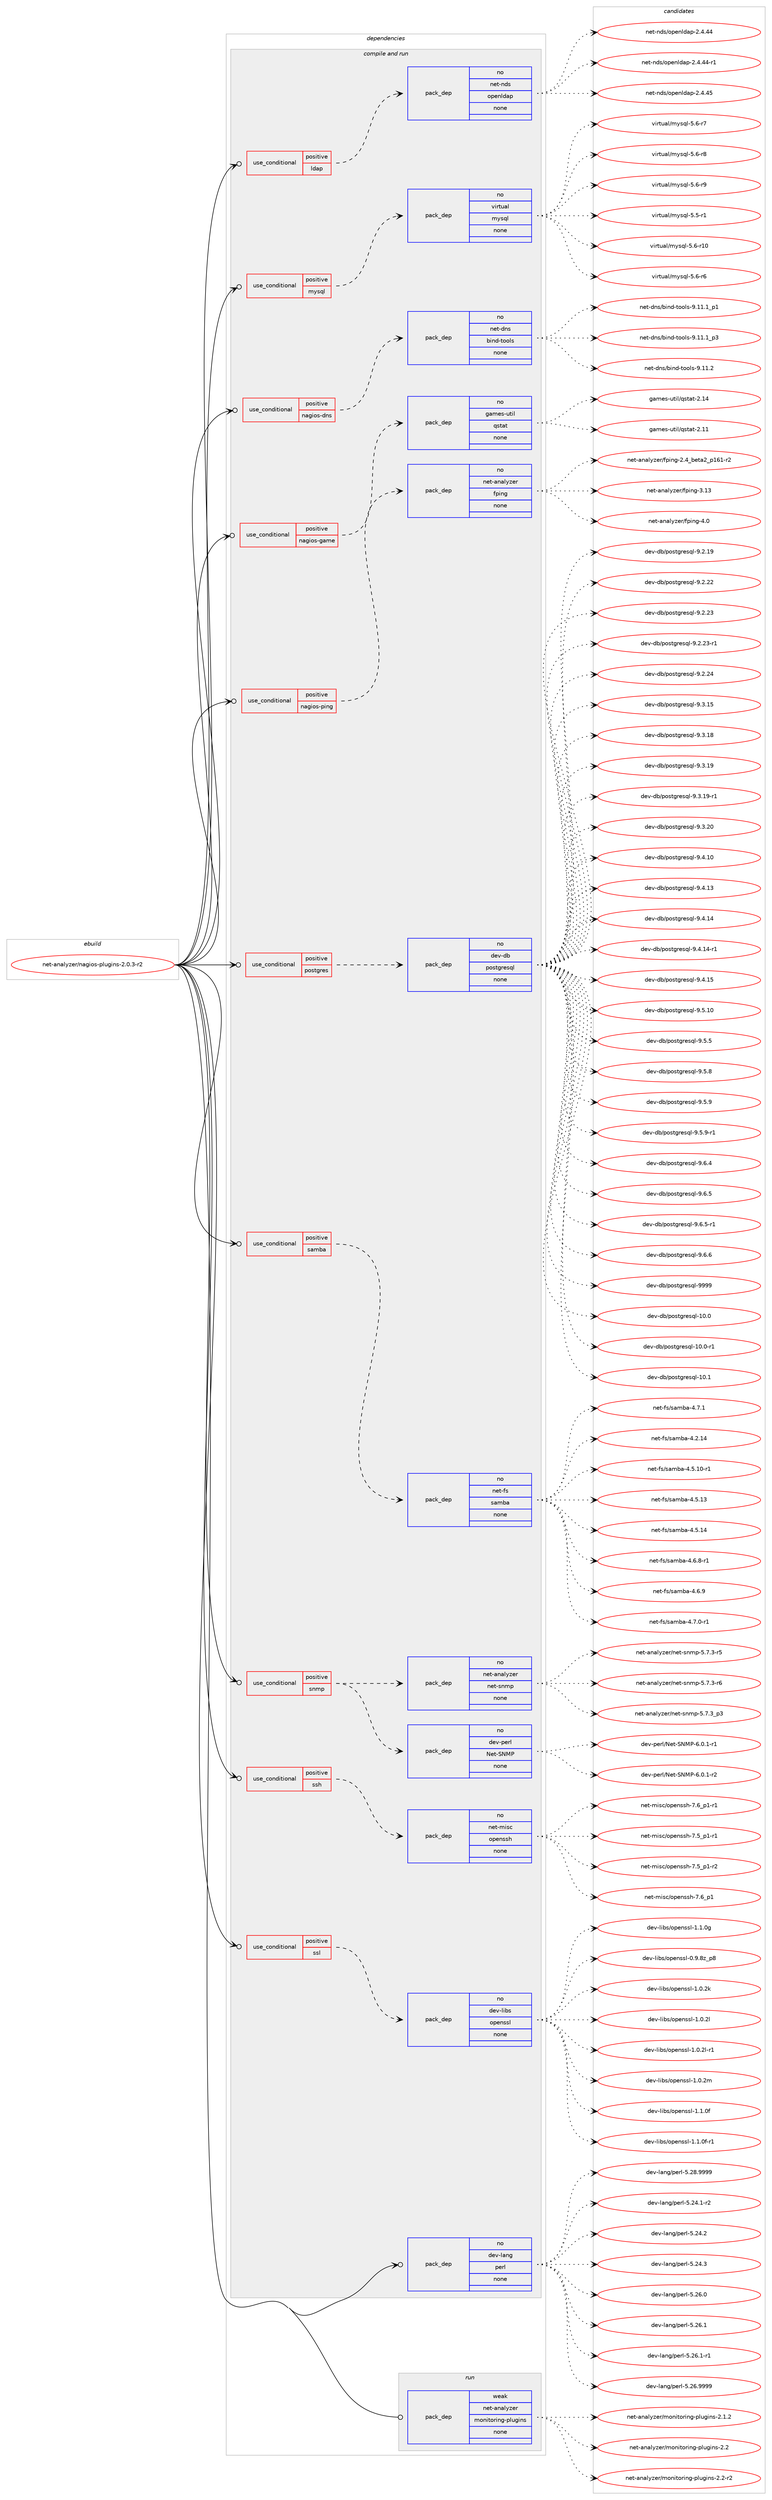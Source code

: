 digraph prolog {

# *************
# Graph options
# *************

newrank=true;
concentrate=true;
compound=true;
graph [rankdir=LR,fontname=Helvetica,fontsize=10,ranksep=1.5];#, ranksep=2.5, nodesep=0.2];
edge  [arrowhead=vee];
node  [fontname=Helvetica,fontsize=10];

# **********
# The ebuild
# **********

subgraph cluster_leftcol {
color=gray;
rank=same;
label=<<i>ebuild</i>>;
id [label="net-analyzer/nagios-plugins-2.0.3-r2", color=red, width=4, href="../net-analyzer/nagios-plugins-2.0.3-r2.svg"];
}

# ****************
# The dependencies
# ****************

subgraph cluster_midcol {
color=gray;
label=<<i>dependencies</i>>;
subgraph cluster_compile {
fillcolor="#eeeeee";
style=filled;
label=<<i>compile</i>>;
}
subgraph cluster_compileandrun {
fillcolor="#eeeeee";
style=filled;
label=<<i>compile and run</i>>;
subgraph cond98975 {
dependency401342 [label=<<TABLE BORDER="0" CELLBORDER="1" CELLSPACING="0" CELLPADDING="4"><TR><TD ROWSPAN="3" CELLPADDING="10">use_conditional</TD></TR><TR><TD>positive</TD></TR><TR><TD>ldap</TD></TR></TABLE>>, shape=none, color=red];
subgraph pack295830 {
dependency401343 [label=<<TABLE BORDER="0" CELLBORDER="1" CELLSPACING="0" CELLPADDING="4" WIDTH="220"><TR><TD ROWSPAN="6" CELLPADDING="30">pack_dep</TD></TR><TR><TD WIDTH="110">no</TD></TR><TR><TD>net-nds</TD></TR><TR><TD>openldap</TD></TR><TR><TD>none</TD></TR><TR><TD></TD></TR></TABLE>>, shape=none, color=blue];
}
dependency401342:e -> dependency401343:w [weight=20,style="dashed",arrowhead="vee"];
}
id:e -> dependency401342:w [weight=20,style="solid",arrowhead="odotvee"];
subgraph cond98976 {
dependency401344 [label=<<TABLE BORDER="0" CELLBORDER="1" CELLSPACING="0" CELLPADDING="4"><TR><TD ROWSPAN="3" CELLPADDING="10">use_conditional</TD></TR><TR><TD>positive</TD></TR><TR><TD>mysql</TD></TR></TABLE>>, shape=none, color=red];
subgraph pack295831 {
dependency401345 [label=<<TABLE BORDER="0" CELLBORDER="1" CELLSPACING="0" CELLPADDING="4" WIDTH="220"><TR><TD ROWSPAN="6" CELLPADDING="30">pack_dep</TD></TR><TR><TD WIDTH="110">no</TD></TR><TR><TD>virtual</TD></TR><TR><TD>mysql</TD></TR><TR><TD>none</TD></TR><TR><TD></TD></TR></TABLE>>, shape=none, color=blue];
}
dependency401344:e -> dependency401345:w [weight=20,style="dashed",arrowhead="vee"];
}
id:e -> dependency401344:w [weight=20,style="solid",arrowhead="odotvee"];
subgraph cond98977 {
dependency401346 [label=<<TABLE BORDER="0" CELLBORDER="1" CELLSPACING="0" CELLPADDING="4"><TR><TD ROWSPAN="3" CELLPADDING="10">use_conditional</TD></TR><TR><TD>positive</TD></TR><TR><TD>nagios-dns</TD></TR></TABLE>>, shape=none, color=red];
subgraph pack295832 {
dependency401347 [label=<<TABLE BORDER="0" CELLBORDER="1" CELLSPACING="0" CELLPADDING="4" WIDTH="220"><TR><TD ROWSPAN="6" CELLPADDING="30">pack_dep</TD></TR><TR><TD WIDTH="110">no</TD></TR><TR><TD>net-dns</TD></TR><TR><TD>bind-tools</TD></TR><TR><TD>none</TD></TR><TR><TD></TD></TR></TABLE>>, shape=none, color=blue];
}
dependency401346:e -> dependency401347:w [weight=20,style="dashed",arrowhead="vee"];
}
id:e -> dependency401346:w [weight=20,style="solid",arrowhead="odotvee"];
subgraph cond98978 {
dependency401348 [label=<<TABLE BORDER="0" CELLBORDER="1" CELLSPACING="0" CELLPADDING="4"><TR><TD ROWSPAN="3" CELLPADDING="10">use_conditional</TD></TR><TR><TD>positive</TD></TR><TR><TD>nagios-game</TD></TR></TABLE>>, shape=none, color=red];
subgraph pack295833 {
dependency401349 [label=<<TABLE BORDER="0" CELLBORDER="1" CELLSPACING="0" CELLPADDING="4" WIDTH="220"><TR><TD ROWSPAN="6" CELLPADDING="30">pack_dep</TD></TR><TR><TD WIDTH="110">no</TD></TR><TR><TD>games-util</TD></TR><TR><TD>qstat</TD></TR><TR><TD>none</TD></TR><TR><TD></TD></TR></TABLE>>, shape=none, color=blue];
}
dependency401348:e -> dependency401349:w [weight=20,style="dashed",arrowhead="vee"];
}
id:e -> dependency401348:w [weight=20,style="solid",arrowhead="odotvee"];
subgraph cond98979 {
dependency401350 [label=<<TABLE BORDER="0" CELLBORDER="1" CELLSPACING="0" CELLPADDING="4"><TR><TD ROWSPAN="3" CELLPADDING="10">use_conditional</TD></TR><TR><TD>positive</TD></TR><TR><TD>nagios-ping</TD></TR></TABLE>>, shape=none, color=red];
subgraph pack295834 {
dependency401351 [label=<<TABLE BORDER="0" CELLBORDER="1" CELLSPACING="0" CELLPADDING="4" WIDTH="220"><TR><TD ROWSPAN="6" CELLPADDING="30">pack_dep</TD></TR><TR><TD WIDTH="110">no</TD></TR><TR><TD>net-analyzer</TD></TR><TR><TD>fping</TD></TR><TR><TD>none</TD></TR><TR><TD></TD></TR></TABLE>>, shape=none, color=blue];
}
dependency401350:e -> dependency401351:w [weight=20,style="dashed",arrowhead="vee"];
}
id:e -> dependency401350:w [weight=20,style="solid",arrowhead="odotvee"];
subgraph cond98980 {
dependency401352 [label=<<TABLE BORDER="0" CELLBORDER="1" CELLSPACING="0" CELLPADDING="4"><TR><TD ROWSPAN="3" CELLPADDING="10">use_conditional</TD></TR><TR><TD>positive</TD></TR><TR><TD>postgres</TD></TR></TABLE>>, shape=none, color=red];
subgraph pack295835 {
dependency401353 [label=<<TABLE BORDER="0" CELLBORDER="1" CELLSPACING="0" CELLPADDING="4" WIDTH="220"><TR><TD ROWSPAN="6" CELLPADDING="30">pack_dep</TD></TR><TR><TD WIDTH="110">no</TD></TR><TR><TD>dev-db</TD></TR><TR><TD>postgresql</TD></TR><TR><TD>none</TD></TR><TR><TD></TD></TR></TABLE>>, shape=none, color=blue];
}
dependency401352:e -> dependency401353:w [weight=20,style="dashed",arrowhead="vee"];
}
id:e -> dependency401352:w [weight=20,style="solid",arrowhead="odotvee"];
subgraph cond98981 {
dependency401354 [label=<<TABLE BORDER="0" CELLBORDER="1" CELLSPACING="0" CELLPADDING="4"><TR><TD ROWSPAN="3" CELLPADDING="10">use_conditional</TD></TR><TR><TD>positive</TD></TR><TR><TD>samba</TD></TR></TABLE>>, shape=none, color=red];
subgraph pack295836 {
dependency401355 [label=<<TABLE BORDER="0" CELLBORDER="1" CELLSPACING="0" CELLPADDING="4" WIDTH="220"><TR><TD ROWSPAN="6" CELLPADDING="30">pack_dep</TD></TR><TR><TD WIDTH="110">no</TD></TR><TR><TD>net-fs</TD></TR><TR><TD>samba</TD></TR><TR><TD>none</TD></TR><TR><TD></TD></TR></TABLE>>, shape=none, color=blue];
}
dependency401354:e -> dependency401355:w [weight=20,style="dashed",arrowhead="vee"];
}
id:e -> dependency401354:w [weight=20,style="solid",arrowhead="odotvee"];
subgraph cond98982 {
dependency401356 [label=<<TABLE BORDER="0" CELLBORDER="1" CELLSPACING="0" CELLPADDING="4"><TR><TD ROWSPAN="3" CELLPADDING="10">use_conditional</TD></TR><TR><TD>positive</TD></TR><TR><TD>snmp</TD></TR></TABLE>>, shape=none, color=red];
subgraph pack295837 {
dependency401357 [label=<<TABLE BORDER="0" CELLBORDER="1" CELLSPACING="0" CELLPADDING="4" WIDTH="220"><TR><TD ROWSPAN="6" CELLPADDING="30">pack_dep</TD></TR><TR><TD WIDTH="110">no</TD></TR><TR><TD>dev-perl</TD></TR><TR><TD>Net-SNMP</TD></TR><TR><TD>none</TD></TR><TR><TD></TD></TR></TABLE>>, shape=none, color=blue];
}
dependency401356:e -> dependency401357:w [weight=20,style="dashed",arrowhead="vee"];
subgraph pack295838 {
dependency401358 [label=<<TABLE BORDER="0" CELLBORDER="1" CELLSPACING="0" CELLPADDING="4" WIDTH="220"><TR><TD ROWSPAN="6" CELLPADDING="30">pack_dep</TD></TR><TR><TD WIDTH="110">no</TD></TR><TR><TD>net-analyzer</TD></TR><TR><TD>net-snmp</TD></TR><TR><TD>none</TD></TR><TR><TD></TD></TR></TABLE>>, shape=none, color=blue];
}
dependency401356:e -> dependency401358:w [weight=20,style="dashed",arrowhead="vee"];
}
id:e -> dependency401356:w [weight=20,style="solid",arrowhead="odotvee"];
subgraph cond98983 {
dependency401359 [label=<<TABLE BORDER="0" CELLBORDER="1" CELLSPACING="0" CELLPADDING="4"><TR><TD ROWSPAN="3" CELLPADDING="10">use_conditional</TD></TR><TR><TD>positive</TD></TR><TR><TD>ssh</TD></TR></TABLE>>, shape=none, color=red];
subgraph pack295839 {
dependency401360 [label=<<TABLE BORDER="0" CELLBORDER="1" CELLSPACING="0" CELLPADDING="4" WIDTH="220"><TR><TD ROWSPAN="6" CELLPADDING="30">pack_dep</TD></TR><TR><TD WIDTH="110">no</TD></TR><TR><TD>net-misc</TD></TR><TR><TD>openssh</TD></TR><TR><TD>none</TD></TR><TR><TD></TD></TR></TABLE>>, shape=none, color=blue];
}
dependency401359:e -> dependency401360:w [weight=20,style="dashed",arrowhead="vee"];
}
id:e -> dependency401359:w [weight=20,style="solid",arrowhead="odotvee"];
subgraph cond98984 {
dependency401361 [label=<<TABLE BORDER="0" CELLBORDER="1" CELLSPACING="0" CELLPADDING="4"><TR><TD ROWSPAN="3" CELLPADDING="10">use_conditional</TD></TR><TR><TD>positive</TD></TR><TR><TD>ssl</TD></TR></TABLE>>, shape=none, color=red];
subgraph pack295840 {
dependency401362 [label=<<TABLE BORDER="0" CELLBORDER="1" CELLSPACING="0" CELLPADDING="4" WIDTH="220"><TR><TD ROWSPAN="6" CELLPADDING="30">pack_dep</TD></TR><TR><TD WIDTH="110">no</TD></TR><TR><TD>dev-libs</TD></TR><TR><TD>openssl</TD></TR><TR><TD>none</TD></TR><TR><TD></TD></TR></TABLE>>, shape=none, color=blue];
}
dependency401361:e -> dependency401362:w [weight=20,style="dashed",arrowhead="vee"];
}
id:e -> dependency401361:w [weight=20,style="solid",arrowhead="odotvee"];
subgraph pack295841 {
dependency401363 [label=<<TABLE BORDER="0" CELLBORDER="1" CELLSPACING="0" CELLPADDING="4" WIDTH="220"><TR><TD ROWSPAN="6" CELLPADDING="30">pack_dep</TD></TR><TR><TD WIDTH="110">no</TD></TR><TR><TD>dev-lang</TD></TR><TR><TD>perl</TD></TR><TR><TD>none</TD></TR><TR><TD></TD></TR></TABLE>>, shape=none, color=blue];
}
id:e -> dependency401363:w [weight=20,style="solid",arrowhead="odotvee"];
}
subgraph cluster_run {
fillcolor="#eeeeee";
style=filled;
label=<<i>run</i>>;
subgraph pack295842 {
dependency401364 [label=<<TABLE BORDER="0" CELLBORDER="1" CELLSPACING="0" CELLPADDING="4" WIDTH="220"><TR><TD ROWSPAN="6" CELLPADDING="30">pack_dep</TD></TR><TR><TD WIDTH="110">weak</TD></TR><TR><TD>net-analyzer</TD></TR><TR><TD>monitoring-plugins</TD></TR><TR><TD>none</TD></TR><TR><TD></TD></TR></TABLE>>, shape=none, color=blue];
}
id:e -> dependency401364:w [weight=20,style="solid",arrowhead="odot"];
}
}

# **************
# The candidates
# **************

subgraph cluster_choices {
rank=same;
color=gray;
label=<<i>candidates</i>>;

subgraph choice295830 {
color=black;
nodesep=1;
choice11010111645110100115471111121011101081009711245504652465252 [label="net-nds/openldap-2.4.44", color=red, width=4,href="../net-nds/openldap-2.4.44.svg"];
choice110101116451101001154711111210111010810097112455046524652524511449 [label="net-nds/openldap-2.4.44-r1", color=red, width=4,href="../net-nds/openldap-2.4.44-r1.svg"];
choice11010111645110100115471111121011101081009711245504652465253 [label="net-nds/openldap-2.4.45", color=red, width=4,href="../net-nds/openldap-2.4.45.svg"];
dependency401343:e -> choice11010111645110100115471111121011101081009711245504652465252:w [style=dotted,weight="100"];
dependency401343:e -> choice110101116451101001154711111210111010810097112455046524652524511449:w [style=dotted,weight="100"];
dependency401343:e -> choice11010111645110100115471111121011101081009711245504652465253:w [style=dotted,weight="100"];
}
subgraph choice295831 {
color=black;
nodesep=1;
choice1181051141161179710847109121115113108455346534511449 [label="virtual/mysql-5.5-r1", color=red, width=4,href="../virtual/mysql-5.5-r1.svg"];
choice118105114116117971084710912111511310845534654451144948 [label="virtual/mysql-5.6-r10", color=red, width=4,href="../virtual/mysql-5.6-r10.svg"];
choice1181051141161179710847109121115113108455346544511454 [label="virtual/mysql-5.6-r6", color=red, width=4,href="../virtual/mysql-5.6-r6.svg"];
choice1181051141161179710847109121115113108455346544511455 [label="virtual/mysql-5.6-r7", color=red, width=4,href="../virtual/mysql-5.6-r7.svg"];
choice1181051141161179710847109121115113108455346544511456 [label="virtual/mysql-5.6-r8", color=red, width=4,href="../virtual/mysql-5.6-r8.svg"];
choice1181051141161179710847109121115113108455346544511457 [label="virtual/mysql-5.6-r9", color=red, width=4,href="../virtual/mysql-5.6-r9.svg"];
dependency401345:e -> choice1181051141161179710847109121115113108455346534511449:w [style=dotted,weight="100"];
dependency401345:e -> choice118105114116117971084710912111511310845534654451144948:w [style=dotted,weight="100"];
dependency401345:e -> choice1181051141161179710847109121115113108455346544511454:w [style=dotted,weight="100"];
dependency401345:e -> choice1181051141161179710847109121115113108455346544511455:w [style=dotted,weight="100"];
dependency401345:e -> choice1181051141161179710847109121115113108455346544511456:w [style=dotted,weight="100"];
dependency401345:e -> choice1181051141161179710847109121115113108455346544511457:w [style=dotted,weight="100"];
}
subgraph choice295832 {
color=black;
nodesep=1;
choice11010111645100110115479810511010045116111111108115455746494946499511249 [label="net-dns/bind-tools-9.11.1_p1", color=red, width=4,href="../net-dns/bind-tools-9.11.1_p1.svg"];
choice11010111645100110115479810511010045116111111108115455746494946499511251 [label="net-dns/bind-tools-9.11.1_p3", color=red, width=4,href="../net-dns/bind-tools-9.11.1_p3.svg"];
choice1101011164510011011547981051101004511611111110811545574649494650 [label="net-dns/bind-tools-9.11.2", color=red, width=4,href="../net-dns/bind-tools-9.11.2.svg"];
dependency401347:e -> choice11010111645100110115479810511010045116111111108115455746494946499511249:w [style=dotted,weight="100"];
dependency401347:e -> choice11010111645100110115479810511010045116111111108115455746494946499511251:w [style=dotted,weight="100"];
dependency401347:e -> choice1101011164510011011547981051101004511611111110811545574649494650:w [style=dotted,weight="100"];
}
subgraph choice295833 {
color=black;
nodesep=1;
choice103971091011154511711610510847113115116971164550464949 [label="games-util/qstat-2.11", color=red, width=4,href="../games-util/qstat-2.11.svg"];
choice103971091011154511711610510847113115116971164550464952 [label="games-util/qstat-2.14", color=red, width=4,href="../games-util/qstat-2.14.svg"];
dependency401349:e -> choice103971091011154511711610510847113115116971164550464949:w [style=dotted,weight="100"];
dependency401349:e -> choice103971091011154511711610510847113115116971164550464952:w [style=dotted,weight="100"];
}
subgraph choice295834 {
color=black;
nodesep=1;
choice110101116459711097108121122101114471021121051101034550465295981011169750951124954494511450 [label="net-analyzer/fping-2.4_beta2_p161-r2", color=red, width=4,href="../net-analyzer/fping-2.4_beta2_p161-r2.svg"];
choice110101116459711097108121122101114471021121051101034551464951 [label="net-analyzer/fping-3.13", color=red, width=4,href="../net-analyzer/fping-3.13.svg"];
choice1101011164597110971081211221011144710211210511010345524648 [label="net-analyzer/fping-4.0", color=red, width=4,href="../net-analyzer/fping-4.0.svg"];
dependency401351:e -> choice110101116459711097108121122101114471021121051101034550465295981011169750951124954494511450:w [style=dotted,weight="100"];
dependency401351:e -> choice110101116459711097108121122101114471021121051101034551464951:w [style=dotted,weight="100"];
dependency401351:e -> choice1101011164597110971081211221011144710211210511010345524648:w [style=dotted,weight="100"];
}
subgraph choice295835 {
color=black;
nodesep=1;
choice1001011184510098471121111151161031141011151131084549484648 [label="dev-db/postgresql-10.0", color=red, width=4,href="../dev-db/postgresql-10.0.svg"];
choice10010111845100984711211111511610311410111511310845494846484511449 [label="dev-db/postgresql-10.0-r1", color=red, width=4,href="../dev-db/postgresql-10.0-r1.svg"];
choice1001011184510098471121111151161031141011151131084549484649 [label="dev-db/postgresql-10.1", color=red, width=4,href="../dev-db/postgresql-10.1.svg"];
choice10010111845100984711211111511610311410111511310845574650464957 [label="dev-db/postgresql-9.2.19", color=red, width=4,href="../dev-db/postgresql-9.2.19.svg"];
choice10010111845100984711211111511610311410111511310845574650465050 [label="dev-db/postgresql-9.2.22", color=red, width=4,href="../dev-db/postgresql-9.2.22.svg"];
choice10010111845100984711211111511610311410111511310845574650465051 [label="dev-db/postgresql-9.2.23", color=red, width=4,href="../dev-db/postgresql-9.2.23.svg"];
choice100101118451009847112111115116103114101115113108455746504650514511449 [label="dev-db/postgresql-9.2.23-r1", color=red, width=4,href="../dev-db/postgresql-9.2.23-r1.svg"];
choice10010111845100984711211111511610311410111511310845574650465052 [label="dev-db/postgresql-9.2.24", color=red, width=4,href="../dev-db/postgresql-9.2.24.svg"];
choice10010111845100984711211111511610311410111511310845574651464953 [label="dev-db/postgresql-9.3.15", color=red, width=4,href="../dev-db/postgresql-9.3.15.svg"];
choice10010111845100984711211111511610311410111511310845574651464956 [label="dev-db/postgresql-9.3.18", color=red, width=4,href="../dev-db/postgresql-9.3.18.svg"];
choice10010111845100984711211111511610311410111511310845574651464957 [label="dev-db/postgresql-9.3.19", color=red, width=4,href="../dev-db/postgresql-9.3.19.svg"];
choice100101118451009847112111115116103114101115113108455746514649574511449 [label="dev-db/postgresql-9.3.19-r1", color=red, width=4,href="../dev-db/postgresql-9.3.19-r1.svg"];
choice10010111845100984711211111511610311410111511310845574651465048 [label="dev-db/postgresql-9.3.20", color=red, width=4,href="../dev-db/postgresql-9.3.20.svg"];
choice10010111845100984711211111511610311410111511310845574652464948 [label="dev-db/postgresql-9.4.10", color=red, width=4,href="../dev-db/postgresql-9.4.10.svg"];
choice10010111845100984711211111511610311410111511310845574652464951 [label="dev-db/postgresql-9.4.13", color=red, width=4,href="../dev-db/postgresql-9.4.13.svg"];
choice10010111845100984711211111511610311410111511310845574652464952 [label="dev-db/postgresql-9.4.14", color=red, width=4,href="../dev-db/postgresql-9.4.14.svg"];
choice100101118451009847112111115116103114101115113108455746524649524511449 [label="dev-db/postgresql-9.4.14-r1", color=red, width=4,href="../dev-db/postgresql-9.4.14-r1.svg"];
choice10010111845100984711211111511610311410111511310845574652464953 [label="dev-db/postgresql-9.4.15", color=red, width=4,href="../dev-db/postgresql-9.4.15.svg"];
choice10010111845100984711211111511610311410111511310845574653464948 [label="dev-db/postgresql-9.5.10", color=red, width=4,href="../dev-db/postgresql-9.5.10.svg"];
choice100101118451009847112111115116103114101115113108455746534653 [label="dev-db/postgresql-9.5.5", color=red, width=4,href="../dev-db/postgresql-9.5.5.svg"];
choice100101118451009847112111115116103114101115113108455746534656 [label="dev-db/postgresql-9.5.8", color=red, width=4,href="../dev-db/postgresql-9.5.8.svg"];
choice100101118451009847112111115116103114101115113108455746534657 [label="dev-db/postgresql-9.5.9", color=red, width=4,href="../dev-db/postgresql-9.5.9.svg"];
choice1001011184510098471121111151161031141011151131084557465346574511449 [label="dev-db/postgresql-9.5.9-r1", color=red, width=4,href="../dev-db/postgresql-9.5.9-r1.svg"];
choice100101118451009847112111115116103114101115113108455746544652 [label="dev-db/postgresql-9.6.4", color=red, width=4,href="../dev-db/postgresql-9.6.4.svg"];
choice100101118451009847112111115116103114101115113108455746544653 [label="dev-db/postgresql-9.6.5", color=red, width=4,href="../dev-db/postgresql-9.6.5.svg"];
choice1001011184510098471121111151161031141011151131084557465446534511449 [label="dev-db/postgresql-9.6.5-r1", color=red, width=4,href="../dev-db/postgresql-9.6.5-r1.svg"];
choice100101118451009847112111115116103114101115113108455746544654 [label="dev-db/postgresql-9.6.6", color=red, width=4,href="../dev-db/postgresql-9.6.6.svg"];
choice1001011184510098471121111151161031141011151131084557575757 [label="dev-db/postgresql-9999", color=red, width=4,href="../dev-db/postgresql-9999.svg"];
dependency401353:e -> choice1001011184510098471121111151161031141011151131084549484648:w [style=dotted,weight="100"];
dependency401353:e -> choice10010111845100984711211111511610311410111511310845494846484511449:w [style=dotted,weight="100"];
dependency401353:e -> choice1001011184510098471121111151161031141011151131084549484649:w [style=dotted,weight="100"];
dependency401353:e -> choice10010111845100984711211111511610311410111511310845574650464957:w [style=dotted,weight="100"];
dependency401353:e -> choice10010111845100984711211111511610311410111511310845574650465050:w [style=dotted,weight="100"];
dependency401353:e -> choice10010111845100984711211111511610311410111511310845574650465051:w [style=dotted,weight="100"];
dependency401353:e -> choice100101118451009847112111115116103114101115113108455746504650514511449:w [style=dotted,weight="100"];
dependency401353:e -> choice10010111845100984711211111511610311410111511310845574650465052:w [style=dotted,weight="100"];
dependency401353:e -> choice10010111845100984711211111511610311410111511310845574651464953:w [style=dotted,weight="100"];
dependency401353:e -> choice10010111845100984711211111511610311410111511310845574651464956:w [style=dotted,weight="100"];
dependency401353:e -> choice10010111845100984711211111511610311410111511310845574651464957:w [style=dotted,weight="100"];
dependency401353:e -> choice100101118451009847112111115116103114101115113108455746514649574511449:w [style=dotted,weight="100"];
dependency401353:e -> choice10010111845100984711211111511610311410111511310845574651465048:w [style=dotted,weight="100"];
dependency401353:e -> choice10010111845100984711211111511610311410111511310845574652464948:w [style=dotted,weight="100"];
dependency401353:e -> choice10010111845100984711211111511610311410111511310845574652464951:w [style=dotted,weight="100"];
dependency401353:e -> choice10010111845100984711211111511610311410111511310845574652464952:w [style=dotted,weight="100"];
dependency401353:e -> choice100101118451009847112111115116103114101115113108455746524649524511449:w [style=dotted,weight="100"];
dependency401353:e -> choice10010111845100984711211111511610311410111511310845574652464953:w [style=dotted,weight="100"];
dependency401353:e -> choice10010111845100984711211111511610311410111511310845574653464948:w [style=dotted,weight="100"];
dependency401353:e -> choice100101118451009847112111115116103114101115113108455746534653:w [style=dotted,weight="100"];
dependency401353:e -> choice100101118451009847112111115116103114101115113108455746534656:w [style=dotted,weight="100"];
dependency401353:e -> choice100101118451009847112111115116103114101115113108455746534657:w [style=dotted,weight="100"];
dependency401353:e -> choice1001011184510098471121111151161031141011151131084557465346574511449:w [style=dotted,weight="100"];
dependency401353:e -> choice100101118451009847112111115116103114101115113108455746544652:w [style=dotted,weight="100"];
dependency401353:e -> choice100101118451009847112111115116103114101115113108455746544653:w [style=dotted,weight="100"];
dependency401353:e -> choice1001011184510098471121111151161031141011151131084557465446534511449:w [style=dotted,weight="100"];
dependency401353:e -> choice100101118451009847112111115116103114101115113108455746544654:w [style=dotted,weight="100"];
dependency401353:e -> choice1001011184510098471121111151161031141011151131084557575757:w [style=dotted,weight="100"];
}
subgraph choice295836 {
color=black;
nodesep=1;
choice110101116451021154711597109989745524650464952 [label="net-fs/samba-4.2.14", color=red, width=4,href="../net-fs/samba-4.2.14.svg"];
choice1101011164510211547115971099897455246534649484511449 [label="net-fs/samba-4.5.10-r1", color=red, width=4,href="../net-fs/samba-4.5.10-r1.svg"];
choice110101116451021154711597109989745524653464951 [label="net-fs/samba-4.5.13", color=red, width=4,href="../net-fs/samba-4.5.13.svg"];
choice110101116451021154711597109989745524653464952 [label="net-fs/samba-4.5.14", color=red, width=4,href="../net-fs/samba-4.5.14.svg"];
choice11010111645102115471159710998974552465446564511449 [label="net-fs/samba-4.6.8-r1", color=red, width=4,href="../net-fs/samba-4.6.8-r1.svg"];
choice1101011164510211547115971099897455246544657 [label="net-fs/samba-4.6.9", color=red, width=4,href="../net-fs/samba-4.6.9.svg"];
choice11010111645102115471159710998974552465546484511449 [label="net-fs/samba-4.7.0-r1", color=red, width=4,href="../net-fs/samba-4.7.0-r1.svg"];
choice1101011164510211547115971099897455246554649 [label="net-fs/samba-4.7.1", color=red, width=4,href="../net-fs/samba-4.7.1.svg"];
dependency401355:e -> choice110101116451021154711597109989745524650464952:w [style=dotted,weight="100"];
dependency401355:e -> choice1101011164510211547115971099897455246534649484511449:w [style=dotted,weight="100"];
dependency401355:e -> choice110101116451021154711597109989745524653464951:w [style=dotted,weight="100"];
dependency401355:e -> choice110101116451021154711597109989745524653464952:w [style=dotted,weight="100"];
dependency401355:e -> choice11010111645102115471159710998974552465446564511449:w [style=dotted,weight="100"];
dependency401355:e -> choice1101011164510211547115971099897455246544657:w [style=dotted,weight="100"];
dependency401355:e -> choice11010111645102115471159710998974552465546484511449:w [style=dotted,weight="100"];
dependency401355:e -> choice1101011164510211547115971099897455246554649:w [style=dotted,weight="100"];
}
subgraph choice295837 {
color=black;
nodesep=1;
choice10010111845112101114108477810111645837877804554464846494511449 [label="dev-perl/Net-SNMP-6.0.1-r1", color=red, width=4,href="../dev-perl/Net-SNMP-6.0.1-r1.svg"];
choice10010111845112101114108477810111645837877804554464846494511450 [label="dev-perl/Net-SNMP-6.0.1-r2", color=red, width=4,href="../dev-perl/Net-SNMP-6.0.1-r2.svg"];
dependency401357:e -> choice10010111845112101114108477810111645837877804554464846494511449:w [style=dotted,weight="100"];
dependency401357:e -> choice10010111845112101114108477810111645837877804554464846494511450:w [style=dotted,weight="100"];
}
subgraph choice295838 {
color=black;
nodesep=1;
choice11010111645971109710812112210111447110101116451151101091124553465546514511453 [label="net-analyzer/net-snmp-5.7.3-r5", color=red, width=4,href="../net-analyzer/net-snmp-5.7.3-r5.svg"];
choice11010111645971109710812112210111447110101116451151101091124553465546514511454 [label="net-analyzer/net-snmp-5.7.3-r6", color=red, width=4,href="../net-analyzer/net-snmp-5.7.3-r6.svg"];
choice11010111645971109710812112210111447110101116451151101091124553465546519511251 [label="net-analyzer/net-snmp-5.7.3_p3", color=red, width=4,href="../net-analyzer/net-snmp-5.7.3_p3.svg"];
dependency401358:e -> choice11010111645971109710812112210111447110101116451151101091124553465546514511453:w [style=dotted,weight="100"];
dependency401358:e -> choice11010111645971109710812112210111447110101116451151101091124553465546514511454:w [style=dotted,weight="100"];
dependency401358:e -> choice11010111645971109710812112210111447110101116451151101091124553465546519511251:w [style=dotted,weight="100"];
}
subgraph choice295839 {
color=black;
nodesep=1;
choice1101011164510910511599471111121011101151151044555465395112494511449 [label="net-misc/openssh-7.5_p1-r1", color=red, width=4,href="../net-misc/openssh-7.5_p1-r1.svg"];
choice1101011164510910511599471111121011101151151044555465395112494511450 [label="net-misc/openssh-7.5_p1-r2", color=red, width=4,href="../net-misc/openssh-7.5_p1-r2.svg"];
choice110101116451091051159947111112101110115115104455546549511249 [label="net-misc/openssh-7.6_p1", color=red, width=4,href="../net-misc/openssh-7.6_p1.svg"];
choice1101011164510910511599471111121011101151151044555465495112494511449 [label="net-misc/openssh-7.6_p1-r1", color=red, width=4,href="../net-misc/openssh-7.6_p1-r1.svg"];
dependency401360:e -> choice1101011164510910511599471111121011101151151044555465395112494511449:w [style=dotted,weight="100"];
dependency401360:e -> choice1101011164510910511599471111121011101151151044555465395112494511450:w [style=dotted,weight="100"];
dependency401360:e -> choice110101116451091051159947111112101110115115104455546549511249:w [style=dotted,weight="100"];
dependency401360:e -> choice1101011164510910511599471111121011101151151044555465495112494511449:w [style=dotted,weight="100"];
}
subgraph choice295840 {
color=black;
nodesep=1;
choice1001011184510810598115471111121011101151151084548465746561229511256 [label="dev-libs/openssl-0.9.8z_p8", color=red, width=4,href="../dev-libs/openssl-0.9.8z_p8.svg"];
choice100101118451081059811547111112101110115115108454946484650107 [label="dev-libs/openssl-1.0.2k", color=red, width=4,href="../dev-libs/openssl-1.0.2k.svg"];
choice100101118451081059811547111112101110115115108454946484650108 [label="dev-libs/openssl-1.0.2l", color=red, width=4,href="../dev-libs/openssl-1.0.2l.svg"];
choice1001011184510810598115471111121011101151151084549464846501084511449 [label="dev-libs/openssl-1.0.2l-r1", color=red, width=4,href="../dev-libs/openssl-1.0.2l-r1.svg"];
choice100101118451081059811547111112101110115115108454946484650109 [label="dev-libs/openssl-1.0.2m", color=red, width=4,href="../dev-libs/openssl-1.0.2m.svg"];
choice100101118451081059811547111112101110115115108454946494648102 [label="dev-libs/openssl-1.1.0f", color=red, width=4,href="../dev-libs/openssl-1.1.0f.svg"];
choice1001011184510810598115471111121011101151151084549464946481024511449 [label="dev-libs/openssl-1.1.0f-r1", color=red, width=4,href="../dev-libs/openssl-1.1.0f-r1.svg"];
choice100101118451081059811547111112101110115115108454946494648103 [label="dev-libs/openssl-1.1.0g", color=red, width=4,href="../dev-libs/openssl-1.1.0g.svg"];
dependency401362:e -> choice1001011184510810598115471111121011101151151084548465746561229511256:w [style=dotted,weight="100"];
dependency401362:e -> choice100101118451081059811547111112101110115115108454946484650107:w [style=dotted,weight="100"];
dependency401362:e -> choice100101118451081059811547111112101110115115108454946484650108:w [style=dotted,weight="100"];
dependency401362:e -> choice1001011184510810598115471111121011101151151084549464846501084511449:w [style=dotted,weight="100"];
dependency401362:e -> choice100101118451081059811547111112101110115115108454946484650109:w [style=dotted,weight="100"];
dependency401362:e -> choice100101118451081059811547111112101110115115108454946494648102:w [style=dotted,weight="100"];
dependency401362:e -> choice1001011184510810598115471111121011101151151084549464946481024511449:w [style=dotted,weight="100"];
dependency401362:e -> choice100101118451081059811547111112101110115115108454946494648103:w [style=dotted,weight="100"];
}
subgraph choice295841 {
color=black;
nodesep=1;
choice100101118451089711010347112101114108455346505246494511450 [label="dev-lang/perl-5.24.1-r2", color=red, width=4,href="../dev-lang/perl-5.24.1-r2.svg"];
choice10010111845108971101034711210111410845534650524650 [label="dev-lang/perl-5.24.2", color=red, width=4,href="../dev-lang/perl-5.24.2.svg"];
choice10010111845108971101034711210111410845534650524651 [label="dev-lang/perl-5.24.3", color=red, width=4,href="../dev-lang/perl-5.24.3.svg"];
choice10010111845108971101034711210111410845534650544648 [label="dev-lang/perl-5.26.0", color=red, width=4,href="../dev-lang/perl-5.26.0.svg"];
choice10010111845108971101034711210111410845534650544649 [label="dev-lang/perl-5.26.1", color=red, width=4,href="../dev-lang/perl-5.26.1.svg"];
choice100101118451089711010347112101114108455346505446494511449 [label="dev-lang/perl-5.26.1-r1", color=red, width=4,href="../dev-lang/perl-5.26.1-r1.svg"];
choice10010111845108971101034711210111410845534650544657575757 [label="dev-lang/perl-5.26.9999", color=red, width=4,href="../dev-lang/perl-5.26.9999.svg"];
choice10010111845108971101034711210111410845534650564657575757 [label="dev-lang/perl-5.28.9999", color=red, width=4,href="../dev-lang/perl-5.28.9999.svg"];
dependency401363:e -> choice100101118451089711010347112101114108455346505246494511450:w [style=dotted,weight="100"];
dependency401363:e -> choice10010111845108971101034711210111410845534650524650:w [style=dotted,weight="100"];
dependency401363:e -> choice10010111845108971101034711210111410845534650524651:w [style=dotted,weight="100"];
dependency401363:e -> choice10010111845108971101034711210111410845534650544648:w [style=dotted,weight="100"];
dependency401363:e -> choice10010111845108971101034711210111410845534650544649:w [style=dotted,weight="100"];
dependency401363:e -> choice100101118451089711010347112101114108455346505446494511449:w [style=dotted,weight="100"];
dependency401363:e -> choice10010111845108971101034711210111410845534650544657575757:w [style=dotted,weight="100"];
dependency401363:e -> choice10010111845108971101034711210111410845534650564657575757:w [style=dotted,weight="100"];
}
subgraph choice295842 {
color=black;
nodesep=1;
choice1101011164597110971081211221011144710911111010511611111410511010345112108117103105110115455046494650 [label="net-analyzer/monitoring-plugins-2.1.2", color=red, width=4,href="../net-analyzer/monitoring-plugins-2.1.2.svg"];
choice110101116459711097108121122101114471091111101051161111141051101034511210811710310511011545504650 [label="net-analyzer/monitoring-plugins-2.2", color=red, width=4,href="../net-analyzer/monitoring-plugins-2.2.svg"];
choice1101011164597110971081211221011144710911111010511611111410511010345112108117103105110115455046504511450 [label="net-analyzer/monitoring-plugins-2.2-r2", color=red, width=4,href="../net-analyzer/monitoring-plugins-2.2-r2.svg"];
dependency401364:e -> choice1101011164597110971081211221011144710911111010511611111410511010345112108117103105110115455046494650:w [style=dotted,weight="100"];
dependency401364:e -> choice110101116459711097108121122101114471091111101051161111141051101034511210811710310511011545504650:w [style=dotted,weight="100"];
dependency401364:e -> choice1101011164597110971081211221011144710911111010511611111410511010345112108117103105110115455046504511450:w [style=dotted,weight="100"];
}
}

}
